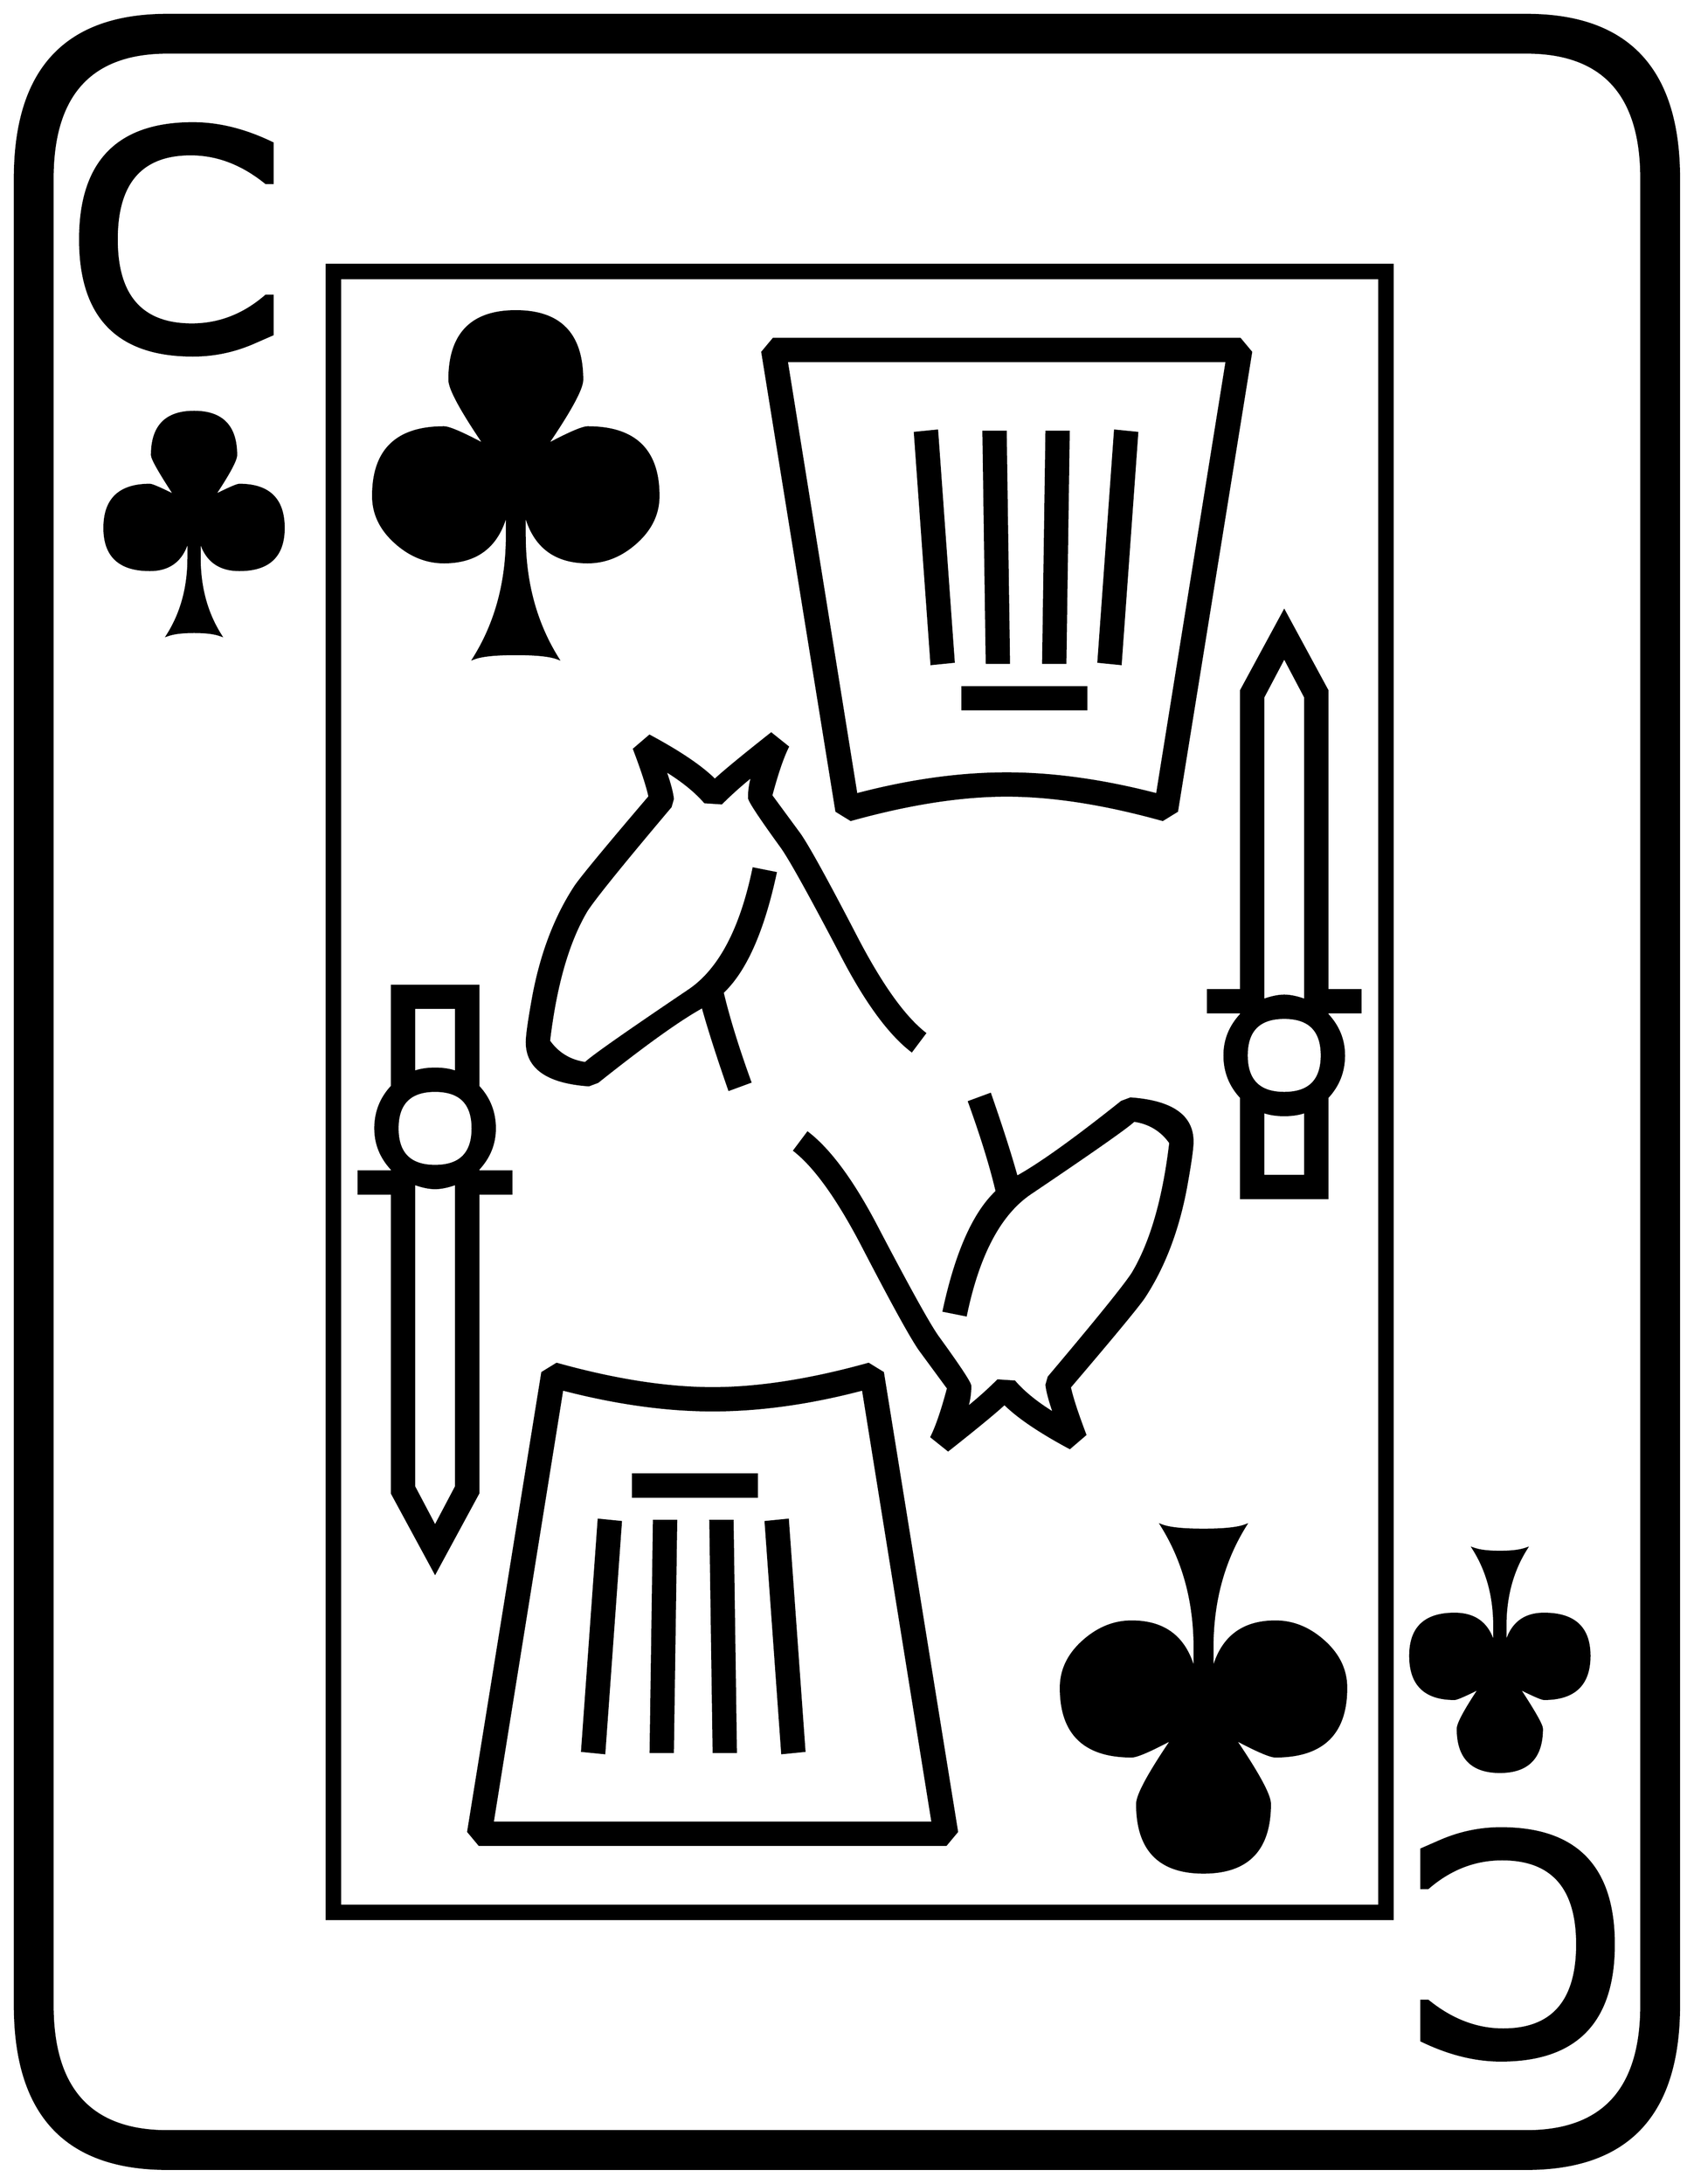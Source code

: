 


\begin{tikzpicture}[y=0.80pt, x=0.80pt, yscale=-1.0, xscale=1.0, inner sep=0pt, outer sep=0pt]
\begin{scope}[shift={(100.0,1706.0)},nonzero rule]
  \path[draw=.,fill=.,line width=1.600pt] (1555.0,244.0) .. controls
    (1555.0,342.667) and (1509.0,392.0) .. (1417.0,392.0) --
    (188.0,392.0) .. controls (96.0,392.0) and (50.0,342.667) ..
    (50.0,244.0) -- (50.0,-1408.0) .. controls (50.0,-1506.667)
    and (96.0,-1556.0) .. (188.0,-1556.0) -- (1417.0,-1556.0) ..
    controls (1509.0,-1556.0) and (1555.0,-1506.667) ..
    (1555.0,-1408.0) -- (1555.0,244.0) -- cycle(1521.0,244.0) --
    (1521.0,-1408.0) .. controls (1521.0,-1484.0) and
    (1486.333,-1522.0) .. (1417.0,-1522.0) -- (188.0,-1522.0) ..
    controls (118.667,-1522.0) and (84.0,-1484.0) ..
    (84.0,-1408.0) -- (84.0,244.0) .. controls (84.0,320.0) and
    (118.667,358.0) .. (188.0,358.0) -- (1417.0,358.0) .. controls
    (1486.333,358.0) and (1521.0,320.0) .. (1521.0,244.0) --
    cycle(283.0,-1267.0) -- (267.0,-1260.0) .. controls
    (249.0,-1252.0) and (230.333,-1248.0) .. (211.0,-1248.0) ..
    controls (143.0,-1248.0) and (109.0,-1283.0) ..
    (109.0,-1353.0) .. controls (109.0,-1423.0) and
    (143.0,-1458.0) .. (211.0,-1458.0) .. controls
    (234.333,-1458.0) and (258.333,-1452.0) .. (283.0,-1440.0) --
    (283.0,-1404.0) -- (277.0,-1404.0) .. controls
    (255.667,-1421.333) and (233.0,-1430.0) .. (209.0,-1430.0) ..
    controls (164.333,-1430.0) and (142.0,-1404.333) ..
    (142.0,-1353.0) .. controls (142.0,-1301.667) and
    (164.667,-1276.0) .. (210.0,-1276.0) .. controls
    (234.667,-1276.0) and (257.0,-1284.667) .. (277.0,-1302.0) --
    (283.0,-1302.0) -- (283.0,-1267.0) -- cycle(1474.0,-72.0) ..
    controls (1474.0,-46.0) and (1460.333,-33.0) .. (1433.0,-33.0)
    .. controls (1431.0,-33.0) and (1423.333,-36.333) ..
    (1410.0,-43.0) .. controls (1424.0,-21.667) and (1431.0,-9.333)
    .. (1431.0,-6.0) .. controls (1431.0,20.0) and (1418.333,33.0)
    .. (1393.0,33.0) .. controls (1367.667,33.0) and (1355.0,20.0)
    .. (1355.0,-6.0) .. controls (1355.0,-10.667) and
    (1361.667,-23.0) .. (1375.0,-43.0) .. controls (1361.667,-36.333)
    and (1354.0,-33.0) .. (1352.0,-33.0) .. controls
    (1325.333,-33.0) and (1312.0,-46.0) .. (1312.0,-72.0) ..
    controls (1312.0,-97.333) and (1325.333,-110.0) ..
    (1352.0,-110.0) .. controls (1371.333,-110.0) and
    (1383.333,-100.333) .. (1388.0,-81.0) -- (1388.0,-99.0) ..
    controls (1388.0,-125.667) and (1381.667,-149.0) ..
    (1369.0,-169.0) .. controls (1374.333,-167.0) and
    (1382.333,-166.0) .. (1393.0,-166.0) .. controls
    (1403.667,-166.0) and (1411.667,-167.0) .. (1417.0,-169.0) ..
    controls (1404.333,-149.0) and (1398.0,-125.667) ..
    (1398.0,-99.0) -- (1398.0,-81.0) .. controls (1402.667,-100.333)
    and (1414.333,-110.0) .. (1433.0,-110.0) .. controls
    (1460.333,-110.0) and (1474.0,-97.333) .. (1474.0,-72.0) --
    cycle(1296.0,166.0) -- (332.0,166.0) -- (332.0,-1330.0) --
    (1296.0,-1330.0) -- (1296.0,166.0) -- cycle(293.0,-1092.0)
    .. controls (293.0,-1066.667) and (279.667,-1054.0) ..
    (253.0,-1054.0) .. controls (233.667,-1054.0) and
    (221.667,-1063.667) .. (217.0,-1083.0) -- (217.0,-1065.0) ..
    controls (217.0,-1038.333) and (223.333,-1015.0) ..
    (236.0,-995.0) .. controls (230.667,-997.0) and (222.667,-998.0)
    .. (212.0,-998.0) .. controls (201.333,-998.0) and
    (193.333,-997.0) .. (188.0,-995.0) .. controls (200.667,-1015.0)
    and (207.0,-1038.333) .. (207.0,-1065.0) -- (207.0,-1083.0) ..
    controls (202.333,-1063.667) and (190.667,-1054.0) ..
    (172.0,-1054.0) .. controls (144.667,-1054.0) and
    (131.0,-1066.667) .. (131.0,-1092.0) .. controls
    (131.0,-1118.0) and (144.667,-1131.0) .. (172.0,-1131.0) ..
    controls (174.0,-1131.0) and (181.667,-1127.667) ..
    (195.0,-1121.0) .. controls (181.0,-1142.333) and
    (174.0,-1154.667) .. (174.0,-1158.0) .. controls
    (174.0,-1184.0) and (186.667,-1197.0) .. (212.0,-1197.0) ..
    controls (237.333,-1197.0) and (250.0,-1184.0) ..
    (250.0,-1158.0) .. controls (250.0,-1153.333) and
    (243.333,-1141.0) .. (230.0,-1121.0) .. controls
    (243.333,-1127.667) and (251.0,-1131.0) .. (253.0,-1131.0) ..
    controls (279.667,-1131.0) and (293.0,-1118.0) ..
    (293.0,-1092.0) -- cycle(1496.0,189.0) .. controls
    (1496.0,259.0) and (1462.0,294.0) .. (1394.0,294.0) ..
    controls (1370.667,294.0) and (1346.667,288.0) .. (1322.0,276.0)
    -- (1322.0,240.0) -- (1328.0,240.0) .. controls
    (1349.333,257.333) and (1372.0,266.0) .. (1396.0,266.0) ..
    controls (1440.667,266.0) and (1463.0,240.333) .. (1463.0,189.0)
    .. controls (1463.0,137.667) and (1440.333,112.0) ..
    (1395.0,112.0) .. controls (1370.333,112.0) and (1348.0,120.667)
    .. (1328.0,138.0) -- (1322.0,138.0) -- (1322.0,103.0) --
    (1338.0,96.0) .. controls (1356.0,88.0) and (1374.667,84.0) ..
    (1394.0,84.0) .. controls (1462.0,84.0) and (1496.0,119.0)
    .. (1496.0,189.0) -- cycle(1284.0,154.0) -- (1284.0,-1318.0)
    -- (344.0,-1318.0) -- (344.0,154.0) -- (1284.0,154.0) --
    cycle(1168.0,-1251.0) -- (1101.0,-836.0) -- (1088.0,-828.0)
    .. controls (1035.333,-842.667) and (988.333,-850.0) ..
    (947.0,-850.0) .. controls (905.667,-850.0) and (858.667,-842.667)
    .. (806.0,-828.0) -- (793.0,-836.0) -- (726.0,-1251.0) --
    (736.0,-1263.0) -- (1158.0,-1263.0) -- (1168.0,-1251.0) --
    cycle(1267.0,-654.0) -- (1237.0,-654.0) -- (1237.0,-652.0)
    .. controls (1247.0,-641.333) and (1252.0,-629.0) ..
    (1252.0,-615.0) .. controls (1252.0,-600.333) and
    (1247.0,-587.667) .. (1237.0,-577.0) -- (1237.0,-486.0) --
    (1159.0,-486.0) -- (1159.0,-577.0) .. controls
    (1149.0,-587.667) and (1144.0,-600.333) .. (1144.0,-615.0) ..
    controls (1144.0,-629.0) and (1149.0,-641.333) ..
    (1159.0,-652.0) -- (1159.0,-654.0) -- (1129.0,-654.0) --
    (1129.0,-674.0) -- (1159.0,-674.0) -- (1159.0,-945.0) --
    (1198.0,-1017.0) -- (1237.0,-945.0) -- (1237.0,-674.0) --
    (1267.0,-674.0) -- (1267.0,-654.0) -- cycle(632.0,-1121.0)
    .. controls (632.0,-1105.0) and (625.333,-1091.0) ..
    (612.0,-1079.0) .. controls (598.667,-1067.0) and
    (584.0,-1061.0) .. (568.0,-1061.0) .. controls
    (537.333,-1061.0) and (518.333,-1076.333) .. (511.0,-1107.0) --
    (511.0,-1085.0) .. controls (511.0,-1043.0) and
    (521.0,-1006.0) .. (541.0,-974.0) .. controls (534.333,-976.667)
    and (521.667,-978.0) .. (503.0,-978.0) .. controls
    (484.333,-978.0) and (471.667,-976.667) .. (465.0,-974.0) ..
    controls (485.0,-1006.0) and (495.0,-1043.0) ..
    (495.0,-1085.0) -- (495.0,-1107.0) .. controls
    (487.667,-1076.333) and (468.667,-1061.0) .. (438.0,-1061.0) ..
    controls (422.0,-1061.0) and (407.333,-1067.0) ..
    (394.0,-1079.0) .. controls (380.667,-1091.0) and
    (374.0,-1105.0) .. (374.0,-1121.0) .. controls
    (374.0,-1162.333) and (395.333,-1183.0) .. (438.0,-1183.0) ..
    controls (442.667,-1183.0) and (455.0,-1177.667) ..
    (475.0,-1167.0) .. controls (453.667,-1198.333) and
    (443.0,-1218.0) .. (443.0,-1226.0) .. controls
    (443.0,-1267.333) and (463.0,-1288.0) .. (503.0,-1288.0) ..
    controls (543.0,-1288.0) and (563.0,-1267.333) ..
    (563.0,-1226.0) .. controls (563.0,-1218.0) and
    (552.333,-1198.333) .. (531.0,-1167.0) .. controls
    (551.0,-1177.667) and (563.333,-1183.0) .. (568.0,-1183.0) ..
    controls (610.667,-1183.0) and (632.0,-1162.333) ..
    (632.0,-1121.0) -- cycle(873.0,-635.0) -- (861.0,-619.0) ..
    controls (840.333,-635.0) and (819.0,-664.333) .. (797.0,-707.0)
    .. controls (768.333,-761.667) and (750.333,-794.0) ..
    (743.0,-804.0) .. controls (723.667,-830.667) and (714.0,-845.333)
    .. (714.0,-848.0) .. controls (714.0,-854.667) and
    (715.0,-861.333) .. (717.0,-868.0) .. controls (707.0,-860.0)
    and (697.667,-851.667) .. (689.0,-843.0) -- (674.0,-844.0) ..
    controls (665.333,-854.0) and (653.333,-863.667) .. (638.0,-873.0)
    .. controls (642.0,-861.667) and (644.333,-853.0) ..
    (645.0,-847.0) -- (643.0,-840.0) .. controls (599.667,-788.667)
    and (574.333,-757.333) .. (567.0,-746.0) .. controls
    (550.333,-718.0) and (539.0,-678.667) .. (533.0,-628.0) ..
    controls (541.0,-616.667) and (552.0,-610.0) .. (566.0,-608.0)
    .. controls (571.333,-613.333) and (602.667,-635.333) ..
    (660.0,-674.0) .. controls (687.333,-692.667) and (706.667,-729.333)
    .. (718.0,-784.0) -- (738.0,-780.0) .. controls
    (726.667,-727.333) and (710.667,-691.333) .. (690.0,-672.0) ..
    controls (695.333,-649.333) and (703.667,-622.333) .. (715.0,-591.0)
    -- (696.0,-584.0) .. controls (685.333,-614.667) and
    (677.333,-639.667) .. (672.0,-659.0) .. controls (651.333,-647.667)
    and (619.667,-625.0) .. (577.0,-591.0) -- (569.0,-588.0) ..
    controls (531.667,-590.667) and (513.0,-603.667) .. (513.0,-627.0)
    .. controls (513.0,-633.0) and (515.0,-647.0) ..
    (519.0,-669.0) .. controls (526.333,-707.667) and (539.0,-740.667)
    .. (557.0,-768.0) .. controls (563.0,-776.667) and
    (585.333,-803.667) .. (624.0,-849.0) .. controls (622.0,-858.333)
    and (617.333,-872.667) .. (610.0,-892.0) -- (624.0,-904.0) ..
    controls (651.333,-889.333) and (671.0,-876.0) .. (683.0,-864.0)
    .. controls (691.667,-872.0) and (708.667,-886.0) ..
    (734.0,-906.0) -- (749.0,-894.0) .. controls (744.333,-884.667)
    and (739.333,-870.0) .. (734.0,-850.0) .. controls
    (734.0,-850.0) and (742.333,-838.667) .. (759.0,-816.0) ..
    controls (766.333,-806.0) and (784.0,-774.0) .. (812.0,-720.0)
    .. controls (834.0,-678.0) and (854.333,-649.667) ..
    (873.0,-635.0) -- cycle(1115.0,-537.0) .. controls
    (1115.0,-531.0) and (1113.0,-517.0) .. (1109.0,-495.0) ..
    controls (1101.667,-456.333) and (1089.0,-423.333) ..
    (1071.0,-396.0) .. controls (1065.0,-387.333) and
    (1042.667,-360.333) .. (1004.0,-315.0) .. controls
    (1006.0,-305.667) and (1010.667,-291.333) .. (1018.0,-272.0) --
    (1004.0,-260.0) .. controls (976.667,-274.667) and
    (957.0,-288.0) .. (945.0,-300.0) .. controls (936.333,-292.0)
    and (919.333,-278.0) .. (894.0,-258.0) -- (879.0,-270.0) ..
    controls (883.667,-279.333) and (888.667,-294.0) .. (894.0,-314.0)
    .. controls (894.0,-314.0) and (885.667,-325.333) ..
    (869.0,-348.0) .. controls (861.667,-358.0) and (844.0,-390.0)
    .. (816.0,-444.0) .. controls (794.0,-486.0) and
    (773.667,-514.333) .. (755.0,-529.0) -- (767.0,-545.0) ..
    controls (787.667,-529.0) and (809.0,-499.667) .. (831.0,-457.0)
    .. controls (859.667,-402.333) and (877.667,-370.0) ..
    (885.0,-360.0) .. controls (904.333,-333.333) and (914.0,-318.667)
    .. (914.0,-316.0) .. controls (914.0,-309.333) and
    (913.0,-302.667) .. (911.0,-296.0) .. controls (921.0,-304.0)
    and (930.333,-312.333) .. (939.0,-321.0) -- (954.0,-320.0) ..
    controls (962.667,-310.0) and (974.667,-300.333) .. (990.0,-291.0)
    .. controls (986.0,-302.333) and (983.667,-311.0) ..
    (983.0,-317.0) -- (985.0,-324.0) .. controls (1028.333,-375.333)
    and (1053.667,-406.667) .. (1061.0,-418.0) .. controls
    (1077.667,-446.0) and (1089.0,-485.333) .. (1095.0,-536.0) ..
    controls (1087.0,-547.333) and (1076.0,-554.0) ..
    (1062.0,-556.0) .. controls (1056.667,-550.667) and
    (1025.333,-528.667) .. (968.0,-490.0) .. controls (940.667,-471.333)
    and (921.333,-434.667) .. (910.0,-380.0) -- (890.0,-384.0) ..
    controls (901.333,-436.667) and (917.333,-472.667) .. (938.0,-492.0)
    .. controls (932.667,-514.667) and (924.333,-541.667) ..
    (913.0,-573.0) -- (932.0,-580.0) .. controls (942.667,-549.333)
    and (950.667,-524.333) .. (956.0,-505.0) .. controls
    (976.667,-516.333) and (1008.333,-539.0) .. (1051.0,-573.0) --
    (1059.0,-576.0) .. controls (1096.333,-573.333) and
    (1115.0,-560.333) .. (1115.0,-537.0) -- cycle(1254.0,-43.0) ..
    controls (1254.0,-1.667) and (1232.667,19.0) .. (1190.0,19.0) ..
    controls (1185.333,19.0) and (1173.0,13.667) .. (1153.0,3.0) ..
    controls (1174.333,34.333) and (1185.0,54.0) .. (1185.0,62.0) ..
    controls (1185.0,103.333) and (1165.0,124.0) .. (1125.0,124.0)
    .. controls (1085.0,124.0) and (1065.0,103.333) ..
    (1065.0,62.0) .. controls (1065.0,54.0) and (1075.667,34.333) ..
    (1097.0,3.0) .. controls (1077.0,13.667) and (1064.667,19.0) ..
    (1060.0,19.0) .. controls (1017.333,19.0) and (996.0,-1.667) ..
    (996.0,-43.0) .. controls (996.0,-59.0) and (1002.667,-73.0)
    .. (1016.0,-85.0) .. controls (1029.333,-97.0) and
    (1044.0,-103.0) .. (1060.0,-103.0) .. controls
    (1090.667,-103.0) and (1109.667,-87.667) .. (1117.0,-57.0) --
    (1117.0,-79.0) .. controls (1117.0,-121.0) and
    (1107.0,-158.0) .. (1087.0,-190.0) .. controls
    (1093.667,-187.333) and (1106.333,-186.0) .. (1125.0,-186.0) ..
    controls (1143.667,-186.0) and (1156.333,-187.333) ..
    (1163.0,-190.0) .. controls (1143.0,-158.0) and
    (1133.0,-121.0) .. (1133.0,-79.0) -- (1133.0,-57.0) ..
    controls (1140.333,-87.667) and (1159.333,-103.0) ..
    (1190.0,-103.0) .. controls (1206.0,-103.0) and
    (1220.667,-97.0) .. (1234.0,-85.0) .. controls (1247.333,-73.0)
    and (1254.0,-59.0) .. (1254.0,-43.0) -- cycle(499.0,-490.0)
    -- (469.0,-490.0) -- (469.0,-219.0) -- (430.0,-147.0) --
    (391.0,-219.0) -- (391.0,-490.0) -- (361.0,-490.0) --
    (361.0,-510.0) -- (391.0,-510.0) -- (391.0,-512.0) ..
    controls (381.0,-522.667) and (376.0,-535.0) .. (376.0,-549.0)
    .. controls (376.0,-563.667) and (381.0,-576.333) ..
    (391.0,-587.0) -- (391.0,-678.0) -- (469.0,-678.0) --
    (469.0,-587.0) .. controls (479.0,-576.333) and (484.0,-563.667)
    .. (484.0,-549.0) .. controls (484.0,-535.0) and
    (479.0,-522.667) .. (469.0,-512.0) -- (469.0,-510.0) --
    (499.0,-510.0) -- (499.0,-490.0) -- cycle(902.0,87.0) --
    (892.0,99.0) -- (470.0,99.0) -- (460.0,87.0) --
    (527.0,-328.0) -- (540.0,-336.0) .. controls (592.667,-321.333)
    and (639.667,-314.0) .. (681.0,-314.0) .. controls
    (722.333,-314.0) and (769.333,-321.333) .. (822.0,-336.0) --
    (835.0,-328.0) -- (902.0,87.0) -- cycle(1217.0,-665.0) --
    (1217.0,-939.0) -- (1198.0,-975.0) -- (1179.0,-939.0) --
    (1179.0,-665.0) .. controls (1186.333,-667.667) and
    (1192.667,-669.0) .. (1198.0,-669.0) .. controls
    (1203.333,-669.0) and (1209.667,-667.667) .. (1217.0,-665.0) --
    cycle(1146.0,-1243.0) -- (748.0,-1243.0) -- (811.0,-851.0)
    .. controls (859.0,-863.667) and (904.333,-870.0) ..
    (947.0,-870.0) .. controls (989.0,-870.0) and
    (1034.333,-863.667) .. (1083.0,-851.0) -- (1146.0,-1243.0) --
    cycle(1232.0,-615.0) .. controls (1232.0,-637.667) and
    (1220.667,-649.0) .. (1198.0,-649.0) .. controls
    (1175.333,-649.0) and (1164.0,-637.667) .. (1164.0,-615.0) ..
    controls (1164.0,-592.333) and (1175.333,-581.0) ..
    (1198.0,-581.0) .. controls (1220.667,-581.0) and
    (1232.0,-592.333) .. (1232.0,-615.0) -- cycle(1217.0,-506.0)
    -- (1217.0,-564.0) .. controls (1211.667,-562.0) and
    (1205.333,-561.0) .. (1198.0,-561.0) .. controls
    (1190.667,-561.0) and (1184.333,-562.0) .. (1179.0,-564.0) --
    (1179.0,-506.0) -- (1217.0,-506.0) -- cycle(449.0,-600.0) --
    (449.0,-658.0) -- (411.0,-658.0) -- (411.0,-600.0) ..
    controls (416.333,-602.0) and (422.667,-603.0) .. (430.0,-603.0)
    .. controls (437.333,-603.0) and (443.667,-602.0) ..
    (449.0,-600.0) -- cycle(464.0,-549.0) .. controls
    (464.0,-571.667) and (452.667,-583.0) .. (430.0,-583.0) ..
    controls (407.333,-583.0) and (396.0,-571.667) .. (396.0,-549.0)
    .. controls (396.0,-526.333) and (407.333,-515.0) ..
    (430.0,-515.0) .. controls (452.667,-515.0) and (464.0,-526.333)
    .. (464.0,-549.0) -- cycle(880.0,79.0) -- (817.0,-313.0) ..
    controls (769.0,-300.333) and (723.667,-294.0) .. (681.0,-294.0)
    .. controls (639.0,-294.0) and (593.667,-300.333) ..
    (545.0,-313.0) -- (482.0,79.0) -- (880.0,79.0) --
    cycle(449.0,-225.0) -- (449.0,-499.0) .. controls
    (441.667,-496.333) and (435.333,-495.0) .. (430.0,-495.0) ..
    controls (424.667,-495.0) and (418.333,-496.333) .. (411.0,-499.0)
    -- (411.0,-225.0) -- (430.0,-189.0) -- (449.0,-225.0) --
    cycle(1065.0,-1178.0) -- (1050.0,-969.0) -- (1030.0,-971.0)
    -- (1045.0,-1180.0) -- (1065.0,-1178.0) --
    cycle(1003.0,-1179.0) -- (1000.0,-970.0) -- (980.0,-970.0)
    -- (983.0,-1179.0) -- (1003.0,-1179.0) --
    cycle(949.0,-970.0) -- (929.0,-970.0) -- (926.0,-1179.0) --
    (946.0,-1179.0) -- (949.0,-970.0) -- cycle(899.0,-971.0) --
    (879.0,-969.0) -- (864.0,-1178.0) -- (884.0,-1180.0) --
    (899.0,-971.0) -- cycle(1019.0,-928.0) -- (907.0,-928.0) --
    (907.0,-948.0) -- (1019.0,-948.0) -- (1019.0,-928.0) --
    cycle(721.0,-216.0) -- (609.0,-216.0) -- (609.0,-236.0) --
    (721.0,-236.0) -- (721.0,-216.0) -- cycle(764.0,14.0) --
    (744.0,16.0) -- (729.0,-193.0) -- (749.0,-195.0) --
    (764.0,14.0) -- cycle(702.0,15.0) -- (682.0,15.0) --
    (679.0,-194.0) -- (699.0,-194.0) -- (702.0,15.0) --
    cycle(648.0,-194.0) -- (645.0,15.0) -- (625.0,15.0) --
    (628.0,-194.0) -- (648.0,-194.0) -- cycle(598.0,-193.0) --
    (583.0,16.0) -- (563.0,14.0) -- (578.0,-195.0) --
    (598.0,-193.0) -- cycle;
\end{scope}

\end{tikzpicture}

